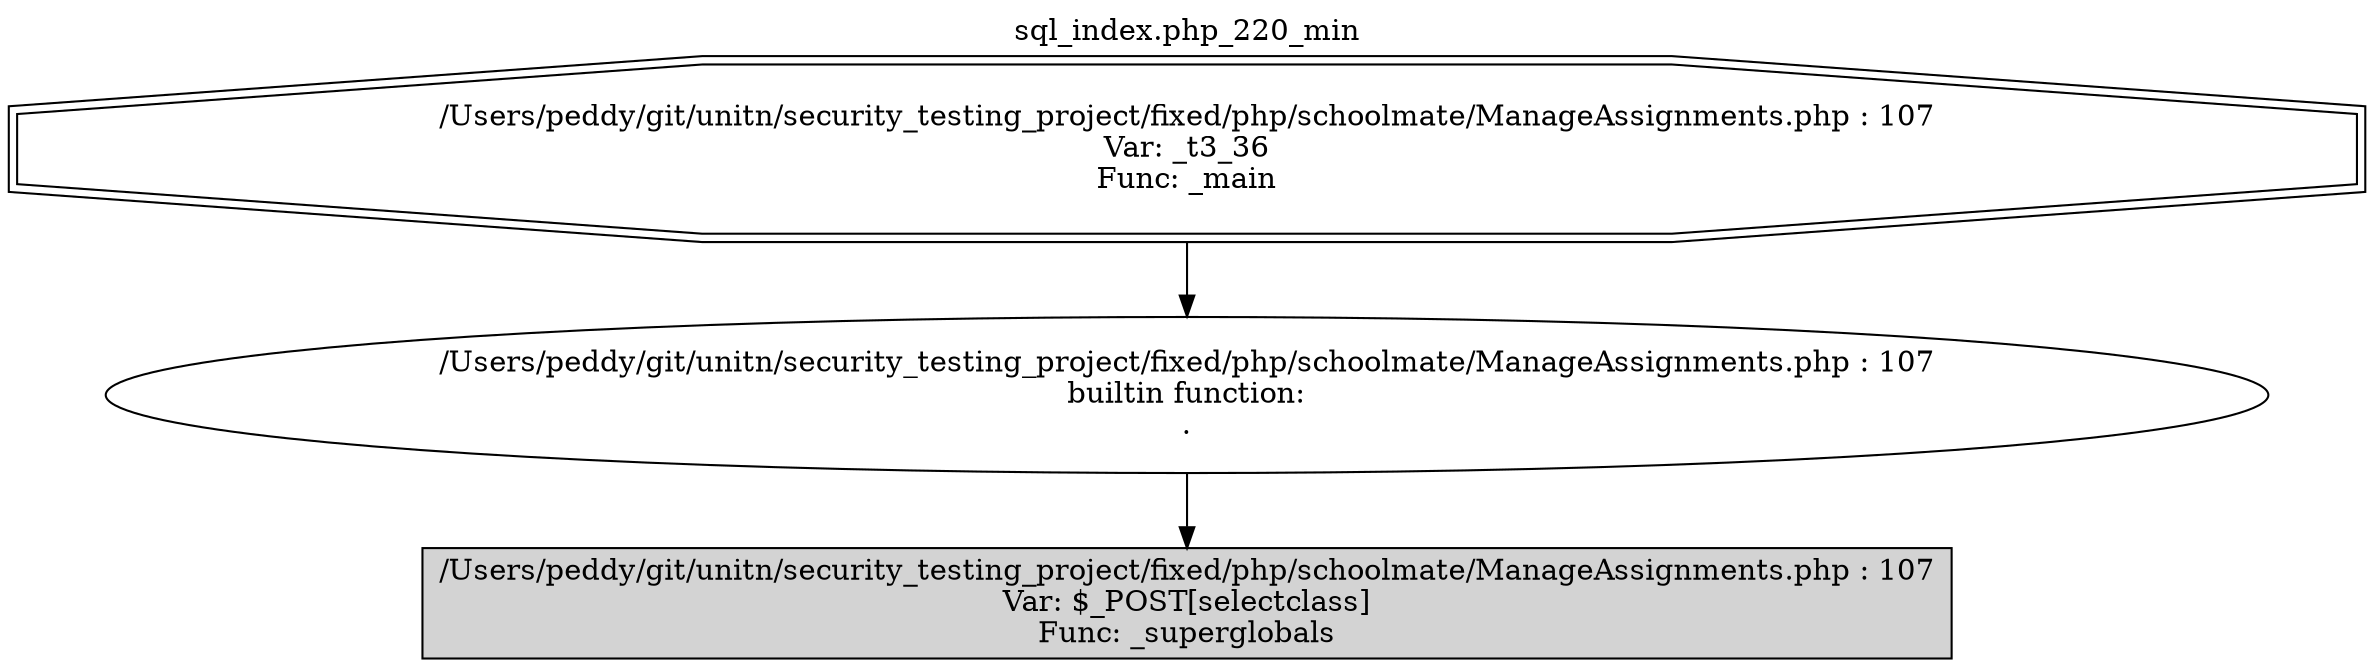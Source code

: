 digraph cfg {
  label="sql_index.php_220_min";
  labelloc=t;
  n1 [shape=doubleoctagon, label="/Users/peddy/git/unitn/security_testing_project/fixed/php/schoolmate/ManageAssignments.php : 107\nVar: _t3_36\nFunc: _main\n"];
  n2 [shape=ellipse, label="/Users/peddy/git/unitn/security_testing_project/fixed/php/schoolmate/ManageAssignments.php : 107\nbuiltin function:\n.\n"];
  n3 [shape=box, label="/Users/peddy/git/unitn/security_testing_project/fixed/php/schoolmate/ManageAssignments.php : 107\nVar: $_POST[selectclass]\nFunc: _superglobals\n",style=filled];
  n1 -> n2;
  n2 -> n3;
}
